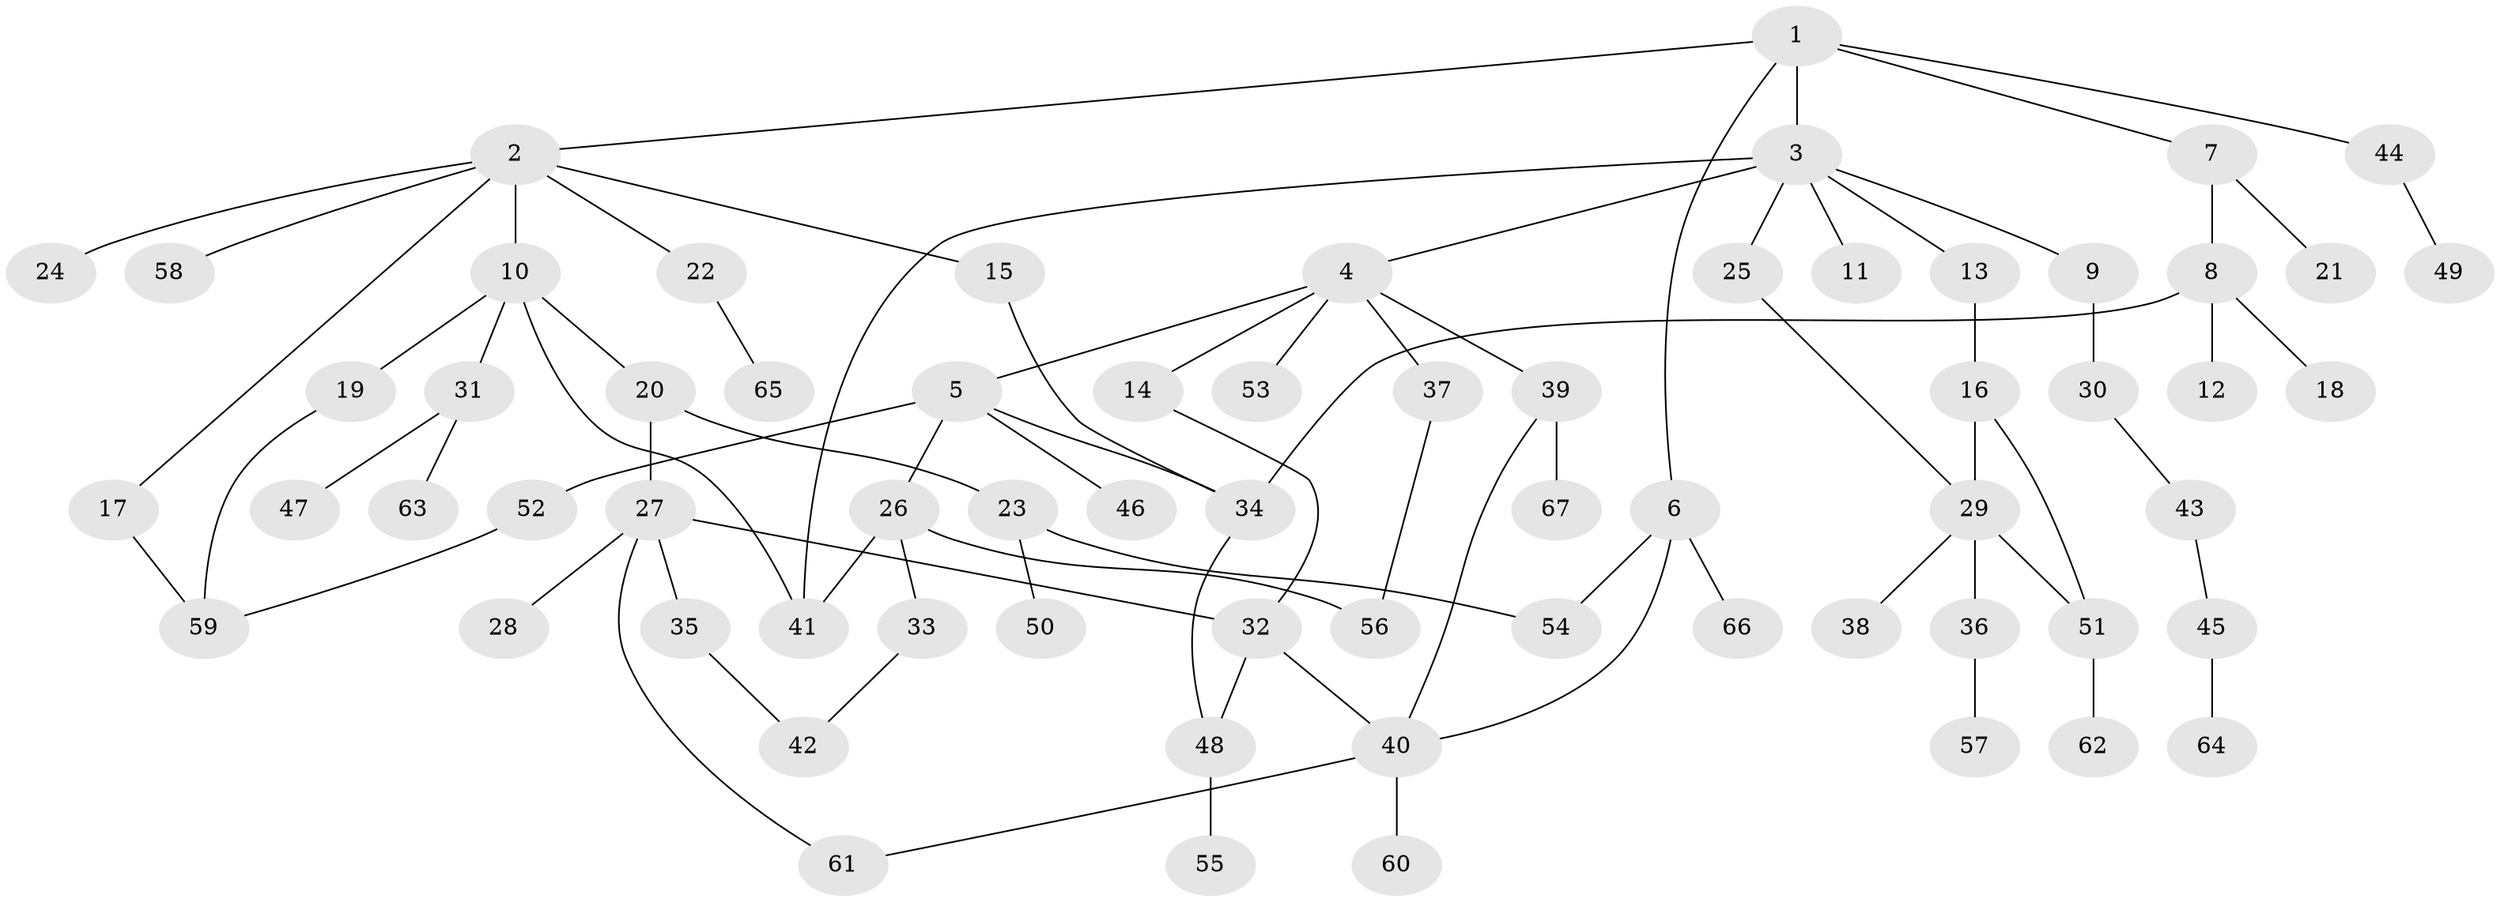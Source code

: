 // Generated by graph-tools (version 1.1) at 2025/25/03/09/25 03:25:25]
// undirected, 67 vertices, 82 edges
graph export_dot {
graph [start="1"]
  node [color=gray90,style=filled];
  1;
  2;
  3;
  4;
  5;
  6;
  7;
  8;
  9;
  10;
  11;
  12;
  13;
  14;
  15;
  16;
  17;
  18;
  19;
  20;
  21;
  22;
  23;
  24;
  25;
  26;
  27;
  28;
  29;
  30;
  31;
  32;
  33;
  34;
  35;
  36;
  37;
  38;
  39;
  40;
  41;
  42;
  43;
  44;
  45;
  46;
  47;
  48;
  49;
  50;
  51;
  52;
  53;
  54;
  55;
  56;
  57;
  58;
  59;
  60;
  61;
  62;
  63;
  64;
  65;
  66;
  67;
  1 -- 2;
  1 -- 3;
  1 -- 6;
  1 -- 7;
  1 -- 44;
  2 -- 10;
  2 -- 15;
  2 -- 17;
  2 -- 22;
  2 -- 24;
  2 -- 58;
  3 -- 4;
  3 -- 9;
  3 -- 11;
  3 -- 13;
  3 -- 25;
  3 -- 41;
  4 -- 5;
  4 -- 14;
  4 -- 37;
  4 -- 39;
  4 -- 53;
  5 -- 26;
  5 -- 46;
  5 -- 52;
  5 -- 34;
  6 -- 66;
  6 -- 54;
  6 -- 40;
  7 -- 8;
  7 -- 21;
  8 -- 12;
  8 -- 18;
  8 -- 34;
  9 -- 30;
  10 -- 19;
  10 -- 20;
  10 -- 31;
  10 -- 41;
  13 -- 16;
  14 -- 32;
  15 -- 34;
  16 -- 51;
  16 -- 29;
  17 -- 59;
  19 -- 59;
  20 -- 23;
  20 -- 27;
  22 -- 65;
  23 -- 50;
  23 -- 54;
  25 -- 29;
  26 -- 33;
  26 -- 56;
  26 -- 41;
  27 -- 28;
  27 -- 35;
  27 -- 61;
  27 -- 32;
  29 -- 36;
  29 -- 38;
  29 -- 51;
  30 -- 43;
  31 -- 47;
  31 -- 63;
  32 -- 40;
  32 -- 48;
  33 -- 42;
  34 -- 48;
  35 -- 42;
  36 -- 57;
  37 -- 56;
  39 -- 67;
  39 -- 40;
  40 -- 60;
  40 -- 61;
  43 -- 45;
  44 -- 49;
  45 -- 64;
  48 -- 55;
  51 -- 62;
  52 -- 59;
}
